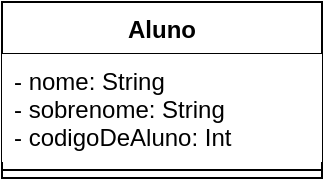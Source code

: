 <mxfile version="13.7.5" type="device"><diagram id="3J9nKLjileEtOGfdD2OV" name="Page-1"><mxGraphModel dx="111" dy="480" grid="1" gridSize="10" guides="1" tooltips="1" connect="1" arrows="1" fold="1" page="1" pageScale="1" pageWidth="827" pageHeight="1169" math="0" shadow="0"><root><mxCell id="0"/><mxCell id="1" parent="0"/><mxCell id="VnP3IIwFWupap4piSYor-1" value="Aluno" style="swimlane;fontStyle=1;align=center;verticalAlign=top;childLayout=stackLayout;horizontal=1;startSize=26;horizontalStack=0;resizeParent=1;resizeParentMax=0;resizeLast=0;collapsible=1;marginBottom=0;" vertex="1" parent="1"><mxGeometry x="40" y="230" width="160" height="88" as="geometry"/></mxCell><mxCell id="VnP3IIwFWupap4piSYor-2" value="- nome: String&#10;- sobrenome: String&#10;- codigoDeAluno: Int" style="text;strokeColor=none;align=left;verticalAlign=top;spacingLeft=4;spacingRight=4;overflow=hidden;rotatable=0;points=[[0,0.5],[1,0.5]];portConstraint=eastwest;fillColor=#ffffff;" vertex="1" parent="VnP3IIwFWupap4piSYor-1"><mxGeometry y="26" width="160" height="54" as="geometry"/></mxCell><mxCell id="VnP3IIwFWupap4piSYor-3" value="" style="line;strokeWidth=1;fillColor=none;align=left;verticalAlign=middle;spacingTop=-1;spacingLeft=3;spacingRight=3;rotatable=0;labelPosition=right;points=[];portConstraint=eastwest;" vertex="1" parent="VnP3IIwFWupap4piSYor-1"><mxGeometry y="80" width="160" height="8" as="geometry"/></mxCell></root></mxGraphModel></diagram></mxfile>